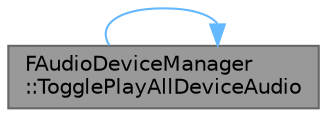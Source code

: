 digraph "FAudioDeviceManager::TogglePlayAllDeviceAudio"
{
 // INTERACTIVE_SVG=YES
 // LATEX_PDF_SIZE
  bgcolor="transparent";
  edge [fontname=Helvetica,fontsize=10,labelfontname=Helvetica,labelfontsize=10];
  node [fontname=Helvetica,fontsize=10,shape=box,height=0.2,width=0.4];
  rankdir="LR";
  Node1 [id="Node000001",label="FAudioDeviceManager\l::TogglePlayAllDeviceAudio",height=0.2,width=0.4,color="gray40", fillcolor="grey60", style="filled", fontcolor="black",tooltip="Toggles playing audio for all active PIE sessions (and all devices)."];
  Node1 -> Node1 [id="edge1_Node000001_Node000001",color="steelblue1",style="solid",tooltip=" "];
}
